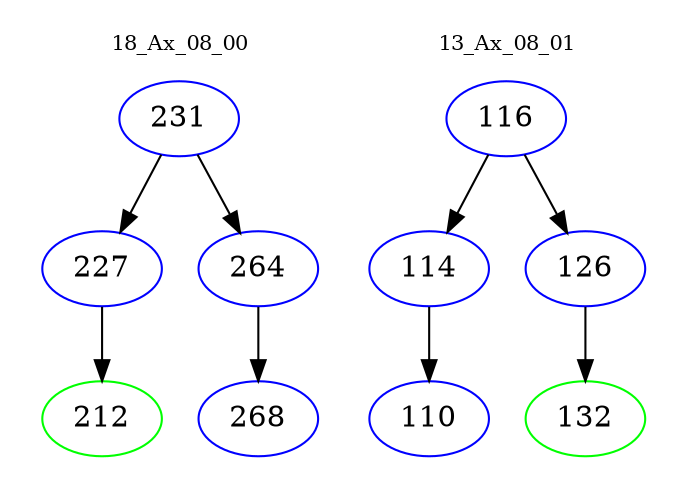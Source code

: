 digraph{
subgraph cluster_0 {
color = white
label = "18_Ax_08_00";
fontsize=10;
T0_231 [label="231", color="blue"]
T0_231 -> T0_227 [color="black"]
T0_227 [label="227", color="blue"]
T0_227 -> T0_212 [color="black"]
T0_212 [label="212", color="green"]
T0_231 -> T0_264 [color="black"]
T0_264 [label="264", color="blue"]
T0_264 -> T0_268 [color="black"]
T0_268 [label="268", color="blue"]
}
subgraph cluster_1 {
color = white
label = "13_Ax_08_01";
fontsize=10;
T1_116 [label="116", color="blue"]
T1_116 -> T1_114 [color="black"]
T1_114 [label="114", color="blue"]
T1_114 -> T1_110 [color="black"]
T1_110 [label="110", color="blue"]
T1_116 -> T1_126 [color="black"]
T1_126 [label="126", color="blue"]
T1_126 -> T1_132 [color="black"]
T1_132 [label="132", color="green"]
}
}
